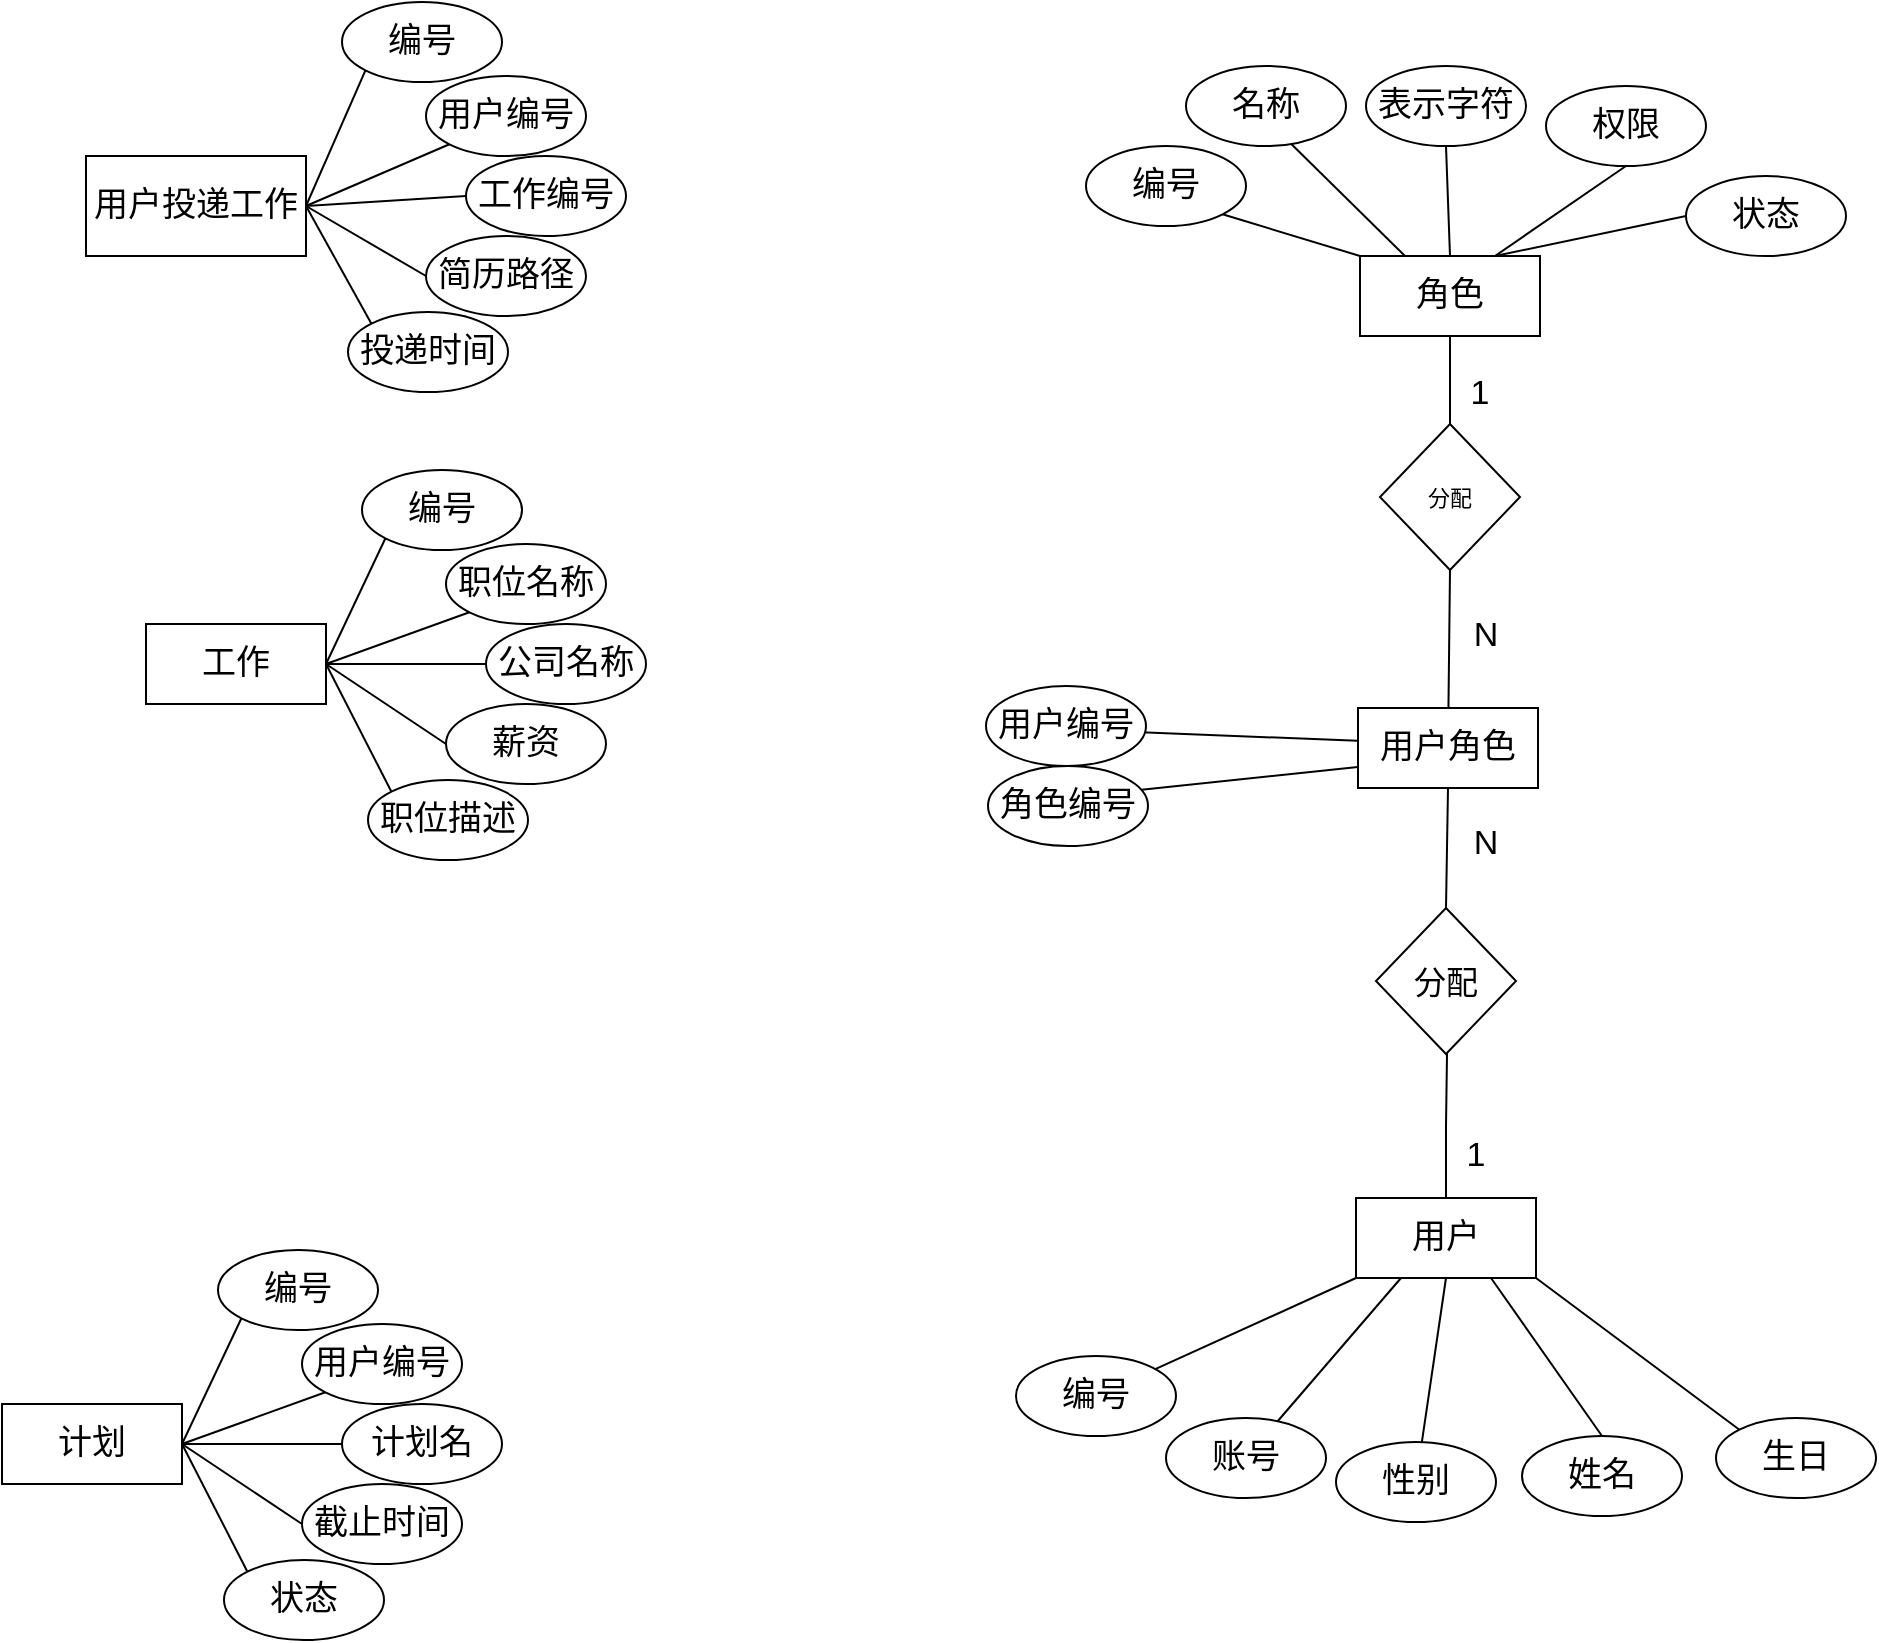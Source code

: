 <mxfile version="21.0.10" type="github">
  <diagram name="第 1 页" id="VGWBwq5mqAwLvUN_g52R">
    <mxGraphModel dx="1235" dy="644" grid="1" gridSize="10" guides="1" tooltips="1" connect="1" arrows="1" fold="1" page="1" pageScale="1" pageWidth="1169" pageHeight="827" math="0" shadow="0">
      <root>
        <mxCell id="0" />
        <mxCell id="1" parent="0" />
        <mxCell id="Bl2KxDSX37Sjd67MkBZf-1" style="rounded=0;orthogonalLoop=1;jettySize=auto;html=1;exitX=1;exitY=0.5;exitDx=0;exitDy=0;entryX=0;entryY=1;entryDx=0;entryDy=0;endArrow=none;endFill=0;" edge="1" parent="1" source="Bl2KxDSX37Sjd67MkBZf-6" target="Bl2KxDSX37Sjd67MkBZf-7">
          <mxGeometry relative="1" as="geometry" />
        </mxCell>
        <mxCell id="Bl2KxDSX37Sjd67MkBZf-2" style="rounded=0;orthogonalLoop=1;jettySize=auto;html=1;exitX=1;exitY=0.5;exitDx=0;exitDy=0;entryX=0;entryY=1;entryDx=0;entryDy=0;endArrow=none;endFill=0;" edge="1" parent="1" source="Bl2KxDSX37Sjd67MkBZf-6" target="Bl2KxDSX37Sjd67MkBZf-8">
          <mxGeometry relative="1" as="geometry" />
        </mxCell>
        <mxCell id="Bl2KxDSX37Sjd67MkBZf-3" style="rounded=0;orthogonalLoop=1;jettySize=auto;html=1;exitX=1;exitY=0.5;exitDx=0;exitDy=0;entryX=0;entryY=0.5;entryDx=0;entryDy=0;endArrow=none;endFill=0;" edge="1" parent="1" source="Bl2KxDSX37Sjd67MkBZf-6" target="Bl2KxDSX37Sjd67MkBZf-9">
          <mxGeometry relative="1" as="geometry" />
        </mxCell>
        <mxCell id="Bl2KxDSX37Sjd67MkBZf-4" style="rounded=0;orthogonalLoop=1;jettySize=auto;html=1;exitX=1;exitY=0.5;exitDx=0;exitDy=0;entryX=0;entryY=0.5;entryDx=0;entryDy=0;endArrow=none;endFill=0;" edge="1" parent="1" source="Bl2KxDSX37Sjd67MkBZf-6" target="Bl2KxDSX37Sjd67MkBZf-10">
          <mxGeometry relative="1" as="geometry" />
        </mxCell>
        <mxCell id="Bl2KxDSX37Sjd67MkBZf-5" style="rounded=0;orthogonalLoop=1;jettySize=auto;html=1;exitX=1;exitY=0.5;exitDx=0;exitDy=0;entryX=0;entryY=0;entryDx=0;entryDy=0;endArrow=none;endFill=0;" edge="1" parent="1" source="Bl2KxDSX37Sjd67MkBZf-6" target="Bl2KxDSX37Sjd67MkBZf-11">
          <mxGeometry relative="1" as="geometry" />
        </mxCell>
        <mxCell id="Bl2KxDSX37Sjd67MkBZf-6" value="用户投递工作" style="rounded=0;whiteSpace=wrap;html=1;fontSize=17;fontStyle=0" vertex="1" parent="1">
          <mxGeometry x="90" y="85" width="110" height="50" as="geometry" />
        </mxCell>
        <mxCell id="Bl2KxDSX37Sjd67MkBZf-7" value="编号" style="ellipse;whiteSpace=wrap;html=1;fontSize=17;fontStyle=0" vertex="1" parent="1">
          <mxGeometry x="218" y="8" width="80" height="40" as="geometry" />
        </mxCell>
        <mxCell id="Bl2KxDSX37Sjd67MkBZf-8" value="用户编号" style="ellipse;whiteSpace=wrap;html=1;fontSize=17;fontStyle=0" vertex="1" parent="1">
          <mxGeometry x="260" y="45" width="80" height="40" as="geometry" />
        </mxCell>
        <mxCell id="Bl2KxDSX37Sjd67MkBZf-9" value="工作编号" style="ellipse;whiteSpace=wrap;html=1;fontSize=17;fontStyle=0" vertex="1" parent="1">
          <mxGeometry x="280" y="85" width="80" height="40" as="geometry" />
        </mxCell>
        <mxCell id="Bl2KxDSX37Sjd67MkBZf-10" value="简历路径" style="ellipse;whiteSpace=wrap;html=1;fontSize=17;fontStyle=0" vertex="1" parent="1">
          <mxGeometry x="260" y="125" width="80" height="40" as="geometry" />
        </mxCell>
        <mxCell id="Bl2KxDSX37Sjd67MkBZf-11" value="投递时间" style="ellipse;whiteSpace=wrap;html=1;fontSize=17;fontStyle=0" vertex="1" parent="1">
          <mxGeometry x="221" y="163" width="80" height="40" as="geometry" />
        </mxCell>
        <mxCell id="Bl2KxDSX37Sjd67MkBZf-23" style="rounded=0;orthogonalLoop=1;jettySize=auto;html=1;exitX=1;exitY=0.5;exitDx=0;exitDy=0;entryX=0;entryY=1;entryDx=0;entryDy=0;endArrow=none;endFill=0;" edge="1" parent="1" source="Bl2KxDSX37Sjd67MkBZf-28" target="Bl2KxDSX37Sjd67MkBZf-29">
          <mxGeometry relative="1" as="geometry" />
        </mxCell>
        <mxCell id="Bl2KxDSX37Sjd67MkBZf-24" style="rounded=0;orthogonalLoop=1;jettySize=auto;html=1;exitX=1;exitY=0.5;exitDx=0;exitDy=0;entryX=0;entryY=1;entryDx=0;entryDy=0;endArrow=none;endFill=0;" edge="1" parent="1" source="Bl2KxDSX37Sjd67MkBZf-28" target="Bl2KxDSX37Sjd67MkBZf-30">
          <mxGeometry relative="1" as="geometry" />
        </mxCell>
        <mxCell id="Bl2KxDSX37Sjd67MkBZf-25" style="rounded=0;orthogonalLoop=1;jettySize=auto;html=1;exitX=1;exitY=0.5;exitDx=0;exitDy=0;entryX=0;entryY=0.5;entryDx=0;entryDy=0;endArrow=none;endFill=0;" edge="1" parent="1" source="Bl2KxDSX37Sjd67MkBZf-28" target="Bl2KxDSX37Sjd67MkBZf-31">
          <mxGeometry relative="1" as="geometry" />
        </mxCell>
        <mxCell id="Bl2KxDSX37Sjd67MkBZf-26" style="rounded=0;orthogonalLoop=1;jettySize=auto;html=1;exitX=1;exitY=0.5;exitDx=0;exitDy=0;entryX=0;entryY=0.5;entryDx=0;entryDy=0;endArrow=none;endFill=0;" edge="1" parent="1" source="Bl2KxDSX37Sjd67MkBZf-28" target="Bl2KxDSX37Sjd67MkBZf-32">
          <mxGeometry relative="1" as="geometry" />
        </mxCell>
        <mxCell id="Bl2KxDSX37Sjd67MkBZf-27" style="rounded=0;orthogonalLoop=1;jettySize=auto;html=1;exitX=1;exitY=0.5;exitDx=0;exitDy=0;entryX=0;entryY=0;entryDx=0;entryDy=0;endArrow=none;endFill=0;" edge="1" parent="1" source="Bl2KxDSX37Sjd67MkBZf-28" target="Bl2KxDSX37Sjd67MkBZf-33">
          <mxGeometry relative="1" as="geometry" />
        </mxCell>
        <mxCell id="Bl2KxDSX37Sjd67MkBZf-28" value="工作" style="rounded=0;whiteSpace=wrap;html=1;fontSize=17;fontStyle=0" vertex="1" parent="1">
          <mxGeometry x="120" y="319" width="90" height="40" as="geometry" />
        </mxCell>
        <mxCell id="Bl2KxDSX37Sjd67MkBZf-29" value="编号" style="ellipse;whiteSpace=wrap;html=1;fontSize=17;fontStyle=0" vertex="1" parent="1">
          <mxGeometry x="228" y="242" width="80" height="40" as="geometry" />
        </mxCell>
        <mxCell id="Bl2KxDSX37Sjd67MkBZf-30" value="职位名称" style="ellipse;whiteSpace=wrap;html=1;fontSize=17;fontStyle=0" vertex="1" parent="1">
          <mxGeometry x="270" y="279" width="80" height="40" as="geometry" />
        </mxCell>
        <mxCell id="Bl2KxDSX37Sjd67MkBZf-31" value="公司名称" style="ellipse;whiteSpace=wrap;html=1;fontSize=17;fontStyle=0" vertex="1" parent="1">
          <mxGeometry x="290" y="319" width="80" height="40" as="geometry" />
        </mxCell>
        <mxCell id="Bl2KxDSX37Sjd67MkBZf-32" value="薪资" style="ellipse;whiteSpace=wrap;html=1;fontSize=17;fontStyle=0" vertex="1" parent="1">
          <mxGeometry x="270" y="359" width="80" height="40" as="geometry" />
        </mxCell>
        <mxCell id="Bl2KxDSX37Sjd67MkBZf-33" value="职位描述" style="ellipse;whiteSpace=wrap;html=1;fontSize=17;fontStyle=0" vertex="1" parent="1">
          <mxGeometry x="231" y="397" width="80" height="40" as="geometry" />
        </mxCell>
        <mxCell id="Bl2KxDSX37Sjd67MkBZf-78" style="rounded=0;orthogonalLoop=1;jettySize=auto;html=1;exitX=0;exitY=1;exitDx=0;exitDy=0;strokeColor=default;endArrow=none;endFill=0;" edge="1" parent="1" source="Bl2KxDSX37Sjd67MkBZf-39" target="Bl2KxDSX37Sjd67MkBZf-40">
          <mxGeometry relative="1" as="geometry" />
        </mxCell>
        <mxCell id="Bl2KxDSX37Sjd67MkBZf-79" style="rounded=0;orthogonalLoop=1;jettySize=auto;html=1;exitX=0.25;exitY=1;exitDx=0;exitDy=0;endArrow=none;endFill=0;" edge="1" parent="1" source="Bl2KxDSX37Sjd67MkBZf-39" target="Bl2KxDSX37Sjd67MkBZf-41">
          <mxGeometry relative="1" as="geometry" />
        </mxCell>
        <mxCell id="Bl2KxDSX37Sjd67MkBZf-80" style="rounded=0;orthogonalLoop=1;jettySize=auto;html=1;exitX=0.5;exitY=1;exitDx=0;exitDy=0;endArrow=none;endFill=0;" edge="1" parent="1" source="Bl2KxDSX37Sjd67MkBZf-39" target="Bl2KxDSX37Sjd67MkBZf-43">
          <mxGeometry relative="1" as="geometry" />
        </mxCell>
        <mxCell id="Bl2KxDSX37Sjd67MkBZf-81" style="rounded=0;orthogonalLoop=1;jettySize=auto;html=1;exitX=0.75;exitY=1;exitDx=0;exitDy=0;entryX=0.5;entryY=0;entryDx=0;entryDy=0;endArrow=none;endFill=0;" edge="1" parent="1" source="Bl2KxDSX37Sjd67MkBZf-39" target="Bl2KxDSX37Sjd67MkBZf-42">
          <mxGeometry relative="1" as="geometry" />
        </mxCell>
        <mxCell id="Bl2KxDSX37Sjd67MkBZf-82" style="rounded=0;orthogonalLoop=1;jettySize=auto;html=1;exitX=1;exitY=1;exitDx=0;exitDy=0;entryX=0;entryY=0;entryDx=0;entryDy=0;endArrow=none;endFill=0;" edge="1" parent="1" source="Bl2KxDSX37Sjd67MkBZf-39" target="Bl2KxDSX37Sjd67MkBZf-44">
          <mxGeometry relative="1" as="geometry" />
        </mxCell>
        <mxCell id="Bl2KxDSX37Sjd67MkBZf-97" style="edgeStyle=orthogonalEdgeStyle;shape=connector;rounded=0;orthogonalLoop=1;jettySize=auto;html=1;exitX=0.5;exitY=0;exitDx=0;exitDy=0;entryX=0.509;entryY=0.876;entryDx=0;entryDy=0;entryPerimeter=0;labelBackgroundColor=default;strokeColor=default;fontFamily=Helvetica;fontSize=11;fontColor=default;endArrow=none;endFill=0;" edge="1" parent="1" source="Bl2KxDSX37Sjd67MkBZf-39" target="Bl2KxDSX37Sjd67MkBZf-96">
          <mxGeometry relative="1" as="geometry" />
        </mxCell>
        <mxCell id="Bl2KxDSX37Sjd67MkBZf-39" value="用户" style="rounded=0;whiteSpace=wrap;html=1;fontSize=17;fontStyle=0;direction=east;" vertex="1" parent="1">
          <mxGeometry x="725" y="606" width="90" height="40" as="geometry" />
        </mxCell>
        <mxCell id="Bl2KxDSX37Sjd67MkBZf-40" value="编号" style="ellipse;whiteSpace=wrap;html=1;fontSize=17;fontStyle=0" vertex="1" parent="1">
          <mxGeometry x="555" y="685" width="80" height="40" as="geometry" />
        </mxCell>
        <mxCell id="Bl2KxDSX37Sjd67MkBZf-41" value="账号" style="ellipse;whiteSpace=wrap;html=1;fontSize=17;fontStyle=0" vertex="1" parent="1">
          <mxGeometry x="630" y="716" width="80" height="40" as="geometry" />
        </mxCell>
        <mxCell id="Bl2KxDSX37Sjd67MkBZf-42" value="姓名" style="ellipse;whiteSpace=wrap;html=1;fontSize=17;fontStyle=0" vertex="1" parent="1">
          <mxGeometry x="808" y="725" width="80" height="40" as="geometry" />
        </mxCell>
        <mxCell id="Bl2KxDSX37Sjd67MkBZf-43" value="性别" style="ellipse;whiteSpace=wrap;html=1;fontSize=17;fontStyle=0" vertex="1" parent="1">
          <mxGeometry x="715" y="728" width="80" height="40" as="geometry" />
        </mxCell>
        <mxCell id="Bl2KxDSX37Sjd67MkBZf-44" value="生日" style="ellipse;whiteSpace=wrap;html=1;fontSize=17;fontStyle=0" vertex="1" parent="1">
          <mxGeometry x="905" y="716" width="80" height="40" as="geometry" />
        </mxCell>
        <mxCell id="Bl2KxDSX37Sjd67MkBZf-86" style="rounded=0;orthogonalLoop=1;jettySize=auto;html=1;exitX=0;exitY=0;exitDx=0;exitDy=0;entryX=1;entryY=1;entryDx=0;entryDy=0;endArrow=none;endFill=0;" edge="1" parent="1" source="Bl2KxDSX37Sjd67MkBZf-50" target="Bl2KxDSX37Sjd67MkBZf-51">
          <mxGeometry relative="1" as="geometry" />
        </mxCell>
        <mxCell id="Bl2KxDSX37Sjd67MkBZf-87" style="rounded=0;orthogonalLoop=1;jettySize=auto;html=1;exitX=0.25;exitY=0;exitDx=0;exitDy=0;entryX=0.658;entryY=0.975;entryDx=0;entryDy=0;entryPerimeter=0;endArrow=none;endFill=0;" edge="1" parent="1" source="Bl2KxDSX37Sjd67MkBZf-50" target="Bl2KxDSX37Sjd67MkBZf-52">
          <mxGeometry relative="1" as="geometry" />
        </mxCell>
        <mxCell id="Bl2KxDSX37Sjd67MkBZf-88" style="shape=connector;rounded=0;orthogonalLoop=1;jettySize=auto;html=1;exitX=0.5;exitY=0;exitDx=0;exitDy=0;entryX=0.5;entryY=1;entryDx=0;entryDy=0;labelBackgroundColor=default;strokeColor=default;fontFamily=Helvetica;fontSize=11;fontColor=default;endArrow=none;endFill=0;" edge="1" parent="1" source="Bl2KxDSX37Sjd67MkBZf-50" target="Bl2KxDSX37Sjd67MkBZf-53">
          <mxGeometry relative="1" as="geometry" />
        </mxCell>
        <mxCell id="Bl2KxDSX37Sjd67MkBZf-89" style="shape=connector;rounded=0;orthogonalLoop=1;jettySize=auto;html=1;exitX=0.75;exitY=0;exitDx=0;exitDy=0;entryX=0.5;entryY=1;entryDx=0;entryDy=0;labelBackgroundColor=default;strokeColor=default;fontFamily=Helvetica;fontSize=11;fontColor=default;endArrow=none;endFill=0;" edge="1" parent="1" source="Bl2KxDSX37Sjd67MkBZf-50" target="Bl2KxDSX37Sjd67MkBZf-54">
          <mxGeometry relative="1" as="geometry" />
        </mxCell>
        <mxCell id="Bl2KxDSX37Sjd67MkBZf-91" style="shape=connector;rounded=0;orthogonalLoop=1;jettySize=auto;html=1;exitX=0.75;exitY=0;exitDx=0;exitDy=0;entryX=0;entryY=0.5;entryDx=0;entryDy=0;labelBackgroundColor=default;strokeColor=default;fontFamily=Helvetica;fontSize=11;fontColor=default;endArrow=none;endFill=0;" edge="1" parent="1" source="Bl2KxDSX37Sjd67MkBZf-50" target="Bl2KxDSX37Sjd67MkBZf-55">
          <mxGeometry relative="1" as="geometry" />
        </mxCell>
        <mxCell id="Bl2KxDSX37Sjd67MkBZf-102" style="shape=connector;rounded=0;orthogonalLoop=1;jettySize=auto;html=1;exitX=0.5;exitY=1;exitDx=0;exitDy=0;entryX=0.5;entryY=0;entryDx=0;entryDy=0;labelBackgroundColor=default;strokeColor=default;fontFamily=Helvetica;fontSize=11;fontColor=default;endArrow=none;endFill=0;" edge="1" parent="1" source="Bl2KxDSX37Sjd67MkBZf-50" target="Bl2KxDSX37Sjd67MkBZf-100">
          <mxGeometry relative="1" as="geometry" />
        </mxCell>
        <mxCell id="Bl2KxDSX37Sjd67MkBZf-50" value="角色" style="rounded=0;whiteSpace=wrap;html=1;fontSize=17;fontStyle=0" vertex="1" parent="1">
          <mxGeometry x="727" y="135" width="90" height="40" as="geometry" />
        </mxCell>
        <mxCell id="Bl2KxDSX37Sjd67MkBZf-51" value="编号" style="ellipse;whiteSpace=wrap;html=1;fontSize=17;fontStyle=0" vertex="1" parent="1">
          <mxGeometry x="590" y="80" width="80" height="40" as="geometry" />
        </mxCell>
        <mxCell id="Bl2KxDSX37Sjd67MkBZf-52" value="名称" style="ellipse;whiteSpace=wrap;html=1;fontSize=17;fontStyle=0" vertex="1" parent="1">
          <mxGeometry x="640" y="40" width="80" height="40" as="geometry" />
        </mxCell>
        <mxCell id="Bl2KxDSX37Sjd67MkBZf-53" value="表示字符" style="ellipse;whiteSpace=wrap;html=1;fontSize=17;fontStyle=0" vertex="1" parent="1">
          <mxGeometry x="730" y="40" width="80" height="40" as="geometry" />
        </mxCell>
        <mxCell id="Bl2KxDSX37Sjd67MkBZf-54" value="权限" style="ellipse;whiteSpace=wrap;html=1;fontSize=17;fontStyle=0" vertex="1" parent="1">
          <mxGeometry x="820" y="50" width="80" height="40" as="geometry" />
        </mxCell>
        <mxCell id="Bl2KxDSX37Sjd67MkBZf-55" value="状态" style="ellipse;whiteSpace=wrap;html=1;fontSize=17;fontStyle=0" vertex="1" parent="1">
          <mxGeometry x="890" y="95" width="80" height="40" as="geometry" />
        </mxCell>
        <mxCell id="Bl2KxDSX37Sjd67MkBZf-56" style="rounded=0;orthogonalLoop=1;jettySize=auto;html=1;exitX=1;exitY=0.5;exitDx=0;exitDy=0;entryX=0;entryY=1;entryDx=0;entryDy=0;endArrow=none;endFill=0;" edge="1" parent="1" source="Bl2KxDSX37Sjd67MkBZf-61" target="Bl2KxDSX37Sjd67MkBZf-62">
          <mxGeometry relative="1" as="geometry" />
        </mxCell>
        <mxCell id="Bl2KxDSX37Sjd67MkBZf-57" style="rounded=0;orthogonalLoop=1;jettySize=auto;html=1;exitX=1;exitY=0.5;exitDx=0;exitDy=0;entryX=0;entryY=1;entryDx=0;entryDy=0;endArrow=none;endFill=0;" edge="1" parent="1" source="Bl2KxDSX37Sjd67MkBZf-61" target="Bl2KxDSX37Sjd67MkBZf-63">
          <mxGeometry relative="1" as="geometry" />
        </mxCell>
        <mxCell id="Bl2KxDSX37Sjd67MkBZf-58" style="rounded=0;orthogonalLoop=1;jettySize=auto;html=1;exitX=1;exitY=0.5;exitDx=0;exitDy=0;entryX=0;entryY=0.5;entryDx=0;entryDy=0;endArrow=none;endFill=0;" edge="1" parent="1" source="Bl2KxDSX37Sjd67MkBZf-61" target="Bl2KxDSX37Sjd67MkBZf-64">
          <mxGeometry relative="1" as="geometry" />
        </mxCell>
        <mxCell id="Bl2KxDSX37Sjd67MkBZf-59" style="rounded=0;orthogonalLoop=1;jettySize=auto;html=1;exitX=1;exitY=0.5;exitDx=0;exitDy=0;entryX=0;entryY=0.5;entryDx=0;entryDy=0;endArrow=none;endFill=0;" edge="1" parent="1" source="Bl2KxDSX37Sjd67MkBZf-61" target="Bl2KxDSX37Sjd67MkBZf-65">
          <mxGeometry relative="1" as="geometry" />
        </mxCell>
        <mxCell id="Bl2KxDSX37Sjd67MkBZf-60" style="rounded=0;orthogonalLoop=1;jettySize=auto;html=1;exitX=1;exitY=0.5;exitDx=0;exitDy=0;entryX=0;entryY=0;entryDx=0;entryDy=0;endArrow=none;endFill=0;" edge="1" parent="1" source="Bl2KxDSX37Sjd67MkBZf-61" target="Bl2KxDSX37Sjd67MkBZf-66">
          <mxGeometry relative="1" as="geometry" />
        </mxCell>
        <mxCell id="Bl2KxDSX37Sjd67MkBZf-61" value="计划" style="rounded=0;whiteSpace=wrap;html=1;fontSize=17;fontStyle=0" vertex="1" parent="1">
          <mxGeometry x="48" y="709" width="90" height="40" as="geometry" />
        </mxCell>
        <mxCell id="Bl2KxDSX37Sjd67MkBZf-62" value="编号" style="ellipse;whiteSpace=wrap;html=1;fontSize=17;fontStyle=0" vertex="1" parent="1">
          <mxGeometry x="156" y="632" width="80" height="40" as="geometry" />
        </mxCell>
        <mxCell id="Bl2KxDSX37Sjd67MkBZf-63" value="用户编号" style="ellipse;whiteSpace=wrap;html=1;fontSize=17;fontStyle=0" vertex="1" parent="1">
          <mxGeometry x="198" y="669" width="80" height="40" as="geometry" />
        </mxCell>
        <mxCell id="Bl2KxDSX37Sjd67MkBZf-64" value="计划名" style="ellipse;whiteSpace=wrap;html=1;fontSize=17;fontStyle=0" vertex="1" parent="1">
          <mxGeometry x="218" y="709" width="80" height="40" as="geometry" />
        </mxCell>
        <mxCell id="Bl2KxDSX37Sjd67MkBZf-65" value="截止时间" style="ellipse;whiteSpace=wrap;html=1;fontSize=17;fontStyle=0" vertex="1" parent="1">
          <mxGeometry x="198" y="749" width="80" height="40" as="geometry" />
        </mxCell>
        <mxCell id="Bl2KxDSX37Sjd67MkBZf-66" value="状态" style="ellipse;whiteSpace=wrap;html=1;fontSize=17;fontStyle=0" vertex="1" parent="1">
          <mxGeometry x="159" y="787" width="80" height="40" as="geometry" />
        </mxCell>
        <mxCell id="Bl2KxDSX37Sjd67MkBZf-67" style="rounded=0;orthogonalLoop=1;jettySize=auto;html=1;exitX=1;exitY=0.5;exitDx=0;exitDy=0;entryX=0;entryY=0.5;entryDx=0;entryDy=0;endArrow=none;endFill=0;" edge="1" parent="1" source="Bl2KxDSX37Sjd67MkBZf-69" target="Bl2KxDSX37Sjd67MkBZf-70">
          <mxGeometry relative="1" as="geometry" />
        </mxCell>
        <mxCell id="Bl2KxDSX37Sjd67MkBZf-68" style="rounded=0;orthogonalLoop=1;jettySize=auto;html=1;exitX=1;exitY=0.5;exitDx=0;exitDy=0;entryX=0;entryY=0.5;entryDx=0;entryDy=0;endArrow=none;endFill=0;" edge="1" parent="1" source="Bl2KxDSX37Sjd67MkBZf-69" target="Bl2KxDSX37Sjd67MkBZf-71">
          <mxGeometry relative="1" as="geometry" />
        </mxCell>
        <mxCell id="Bl2KxDSX37Sjd67MkBZf-69" value="用户角色" style="rounded=0;whiteSpace=wrap;html=1;fontSize=17;fontStyle=0" vertex="1" parent="1">
          <mxGeometry x="726" y="361" width="90" height="40" as="geometry" />
        </mxCell>
        <mxCell id="Bl2KxDSX37Sjd67MkBZf-70" value="用户编号" style="ellipse;whiteSpace=wrap;html=1;fontSize=17;fontStyle=0" vertex="1" parent="1">
          <mxGeometry x="540" y="350" width="80" height="40" as="geometry" />
        </mxCell>
        <mxCell id="Bl2KxDSX37Sjd67MkBZf-71" value="角色编号" style="ellipse;whiteSpace=wrap;html=1;fontSize=17;fontStyle=0" vertex="1" parent="1">
          <mxGeometry x="541" y="390" width="80" height="40" as="geometry" />
        </mxCell>
        <mxCell id="Bl2KxDSX37Sjd67MkBZf-98" style="shape=connector;rounded=0;orthogonalLoop=1;jettySize=auto;html=1;exitX=0.5;exitY=0;exitDx=0;exitDy=0;entryX=0.5;entryY=1;entryDx=0;entryDy=0;labelBackgroundColor=default;strokeColor=default;fontFamily=Helvetica;fontSize=11;fontColor=default;endArrow=none;endFill=0;" edge="1" parent="1" source="Bl2KxDSX37Sjd67MkBZf-96" target="Bl2KxDSX37Sjd67MkBZf-69">
          <mxGeometry relative="1" as="geometry" />
        </mxCell>
        <mxCell id="Bl2KxDSX37Sjd67MkBZf-96" value="分配" style="rhombus;whiteSpace=wrap;html=1;fontFamily=Helvetica;fontSize=16;fontColor=default;" vertex="1" parent="1">
          <mxGeometry x="735" y="461" width="70" height="73" as="geometry" />
        </mxCell>
        <mxCell id="Bl2KxDSX37Sjd67MkBZf-101" style="shape=connector;rounded=0;orthogonalLoop=1;jettySize=auto;html=1;exitX=0.5;exitY=1;exitDx=0;exitDy=0;labelBackgroundColor=default;strokeColor=default;fontFamily=Helvetica;fontSize=11;fontColor=default;endArrow=none;endFill=0;" edge="1" parent="1" source="Bl2KxDSX37Sjd67MkBZf-100" target="Bl2KxDSX37Sjd67MkBZf-69">
          <mxGeometry relative="1" as="geometry" />
        </mxCell>
        <mxCell id="Bl2KxDSX37Sjd67MkBZf-100" value="分配" style="rhombus;whiteSpace=wrap;html=1;fontFamily=Helvetica;fontSize=11;fontColor=default;" vertex="1" parent="1">
          <mxGeometry x="737" y="219" width="70" height="73" as="geometry" />
        </mxCell>
        <mxCell id="Bl2KxDSX37Sjd67MkBZf-103" value="1" style="text;html=1;strokeColor=none;fillColor=none;align=center;verticalAlign=middle;whiteSpace=wrap;rounded=0;fontSize=17;fontFamily=Helvetica;fontColor=default;fontStyle=0" vertex="1" parent="1">
          <mxGeometry x="755" y="570" width="60" height="30" as="geometry" />
        </mxCell>
        <mxCell id="Bl2KxDSX37Sjd67MkBZf-104" value="N" style="text;html=1;strokeColor=none;fillColor=none;align=center;verticalAlign=middle;whiteSpace=wrap;rounded=0;fontSize=17;fontFamily=Helvetica;fontColor=default;fontStyle=0" vertex="1" parent="1">
          <mxGeometry x="760" y="310" width="60" height="30" as="geometry" />
        </mxCell>
        <mxCell id="Bl2KxDSX37Sjd67MkBZf-105" value="N" style="text;html=1;strokeColor=none;fillColor=none;align=center;verticalAlign=middle;whiteSpace=wrap;rounded=0;fontSize=17;fontFamily=Helvetica;fontColor=default;fontStyle=0" vertex="1" parent="1">
          <mxGeometry x="760" y="413.5" width="60" height="30" as="geometry" />
        </mxCell>
        <mxCell id="Bl2KxDSX37Sjd67MkBZf-106" value="1" style="text;html=1;strokeColor=none;fillColor=none;align=center;verticalAlign=middle;whiteSpace=wrap;rounded=0;fontSize=17;fontFamily=Helvetica;fontColor=default;fontStyle=0" vertex="1" parent="1">
          <mxGeometry x="757" y="189" width="60" height="30" as="geometry" />
        </mxCell>
      </root>
    </mxGraphModel>
  </diagram>
</mxfile>
